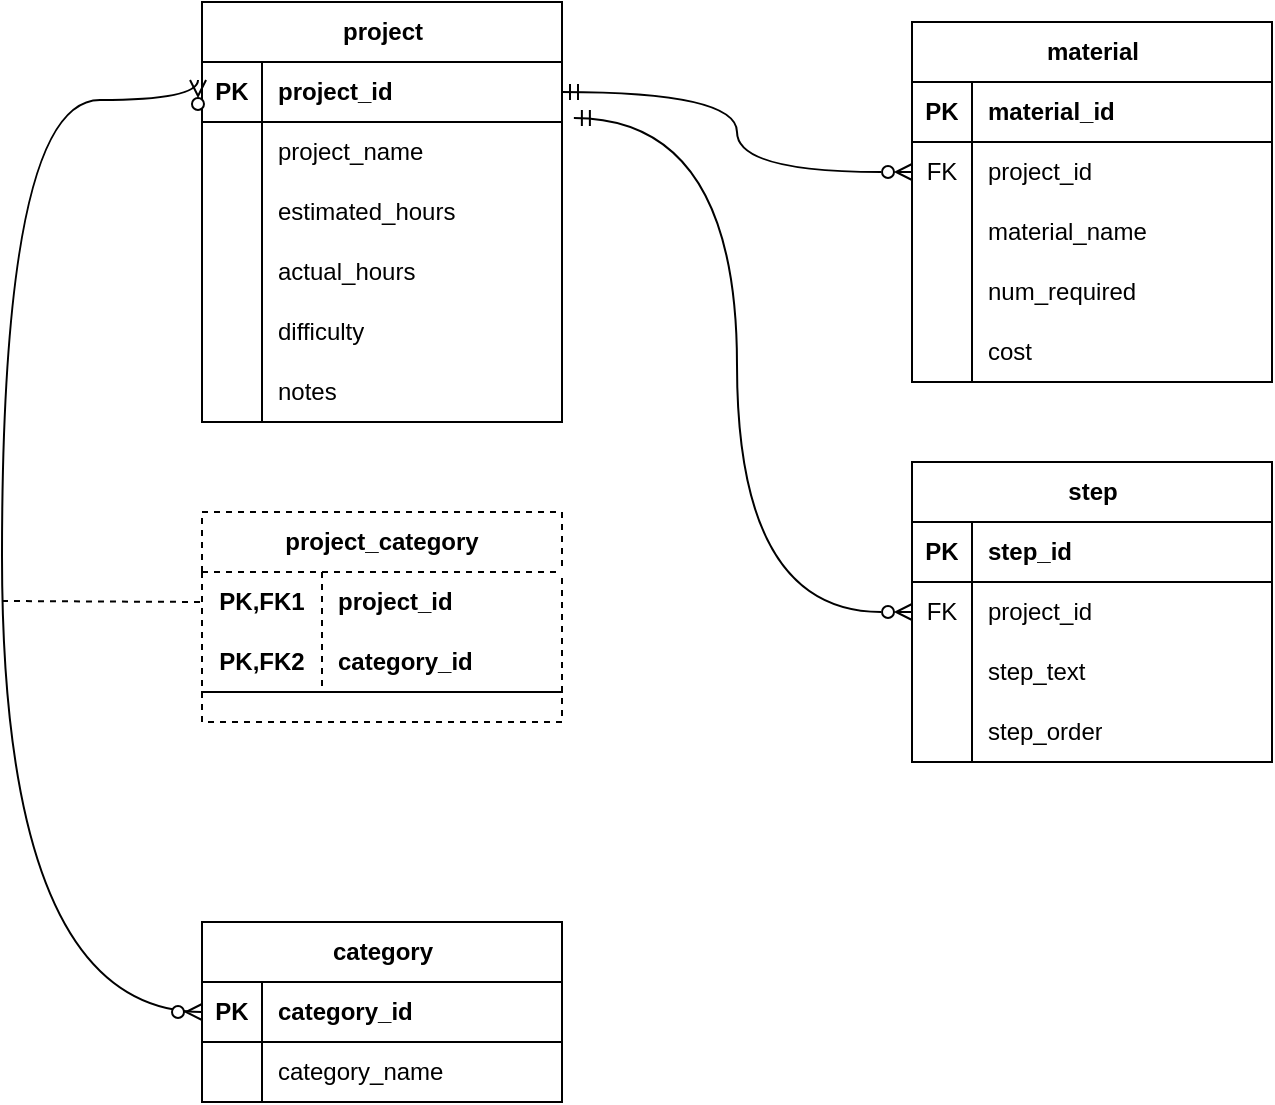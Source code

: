 <mxfile version="22.1.21" type="device">
  <diagram name="Page-1" id="52J21_Rpg7_fm1gOMvJc">
    <mxGraphModel dx="1418" dy="868" grid="1" gridSize="10" guides="1" tooltips="1" connect="1" arrows="1" fold="1" page="1" pageScale="1" pageWidth="850" pageHeight="1100" math="0" shadow="0">
      <root>
        <mxCell id="0" />
        <mxCell id="1" parent="0" />
        <mxCell id="lDdDvBPqw1QJ39cd_5K7-1" value="project" style="shape=table;startSize=30;container=1;collapsible=1;childLayout=tableLayout;fixedRows=1;rowLines=0;fontStyle=1;align=center;resizeLast=1;html=1;" parent="1" vertex="1">
          <mxGeometry x="150" y="90" width="180" height="210" as="geometry" />
        </mxCell>
        <mxCell id="lDdDvBPqw1QJ39cd_5K7-2" value="" style="shape=tableRow;horizontal=0;startSize=0;swimlaneHead=0;swimlaneBody=0;fillColor=none;collapsible=0;dropTarget=0;points=[[0,0.5],[1,0.5]];portConstraint=eastwest;top=0;left=0;right=0;bottom=1;" parent="lDdDvBPqw1QJ39cd_5K7-1" vertex="1">
          <mxGeometry y="30" width="180" height="30" as="geometry" />
        </mxCell>
        <mxCell id="lDdDvBPqw1QJ39cd_5K7-3" value="PK" style="shape=partialRectangle;connectable=0;fillColor=none;top=0;left=0;bottom=0;right=0;fontStyle=1;overflow=hidden;whiteSpace=wrap;html=1;" parent="lDdDvBPqw1QJ39cd_5K7-2" vertex="1">
          <mxGeometry width="30" height="30" as="geometry">
            <mxRectangle width="30" height="30" as="alternateBounds" />
          </mxGeometry>
        </mxCell>
        <mxCell id="lDdDvBPqw1QJ39cd_5K7-4" value="project_id" style="shape=partialRectangle;connectable=0;fillColor=none;top=0;left=0;bottom=0;right=0;align=left;spacingLeft=6;fontStyle=1;overflow=hidden;whiteSpace=wrap;html=1;" parent="lDdDvBPqw1QJ39cd_5K7-2" vertex="1">
          <mxGeometry x="30" width="150" height="30" as="geometry">
            <mxRectangle width="150" height="30" as="alternateBounds" />
          </mxGeometry>
        </mxCell>
        <mxCell id="lDdDvBPqw1QJ39cd_5K7-5" value="" style="shape=tableRow;horizontal=0;startSize=0;swimlaneHead=0;swimlaneBody=0;fillColor=none;collapsible=0;dropTarget=0;points=[[0,0.5],[1,0.5]];portConstraint=eastwest;top=0;left=0;right=0;bottom=0;" parent="lDdDvBPqw1QJ39cd_5K7-1" vertex="1">
          <mxGeometry y="60" width="180" height="30" as="geometry" />
        </mxCell>
        <mxCell id="lDdDvBPqw1QJ39cd_5K7-6" value="" style="shape=partialRectangle;connectable=0;fillColor=none;top=0;left=0;bottom=0;right=0;editable=1;overflow=hidden;whiteSpace=wrap;html=1;" parent="lDdDvBPqw1QJ39cd_5K7-5" vertex="1">
          <mxGeometry width="30" height="30" as="geometry">
            <mxRectangle width="30" height="30" as="alternateBounds" />
          </mxGeometry>
        </mxCell>
        <mxCell id="lDdDvBPqw1QJ39cd_5K7-7" value="project_name&lt;br&gt;" style="shape=partialRectangle;connectable=0;fillColor=none;top=0;left=0;bottom=0;right=0;align=left;spacingLeft=6;overflow=hidden;whiteSpace=wrap;html=1;" parent="lDdDvBPqw1QJ39cd_5K7-5" vertex="1">
          <mxGeometry x="30" width="150" height="30" as="geometry">
            <mxRectangle width="150" height="30" as="alternateBounds" />
          </mxGeometry>
        </mxCell>
        <mxCell id="lDdDvBPqw1QJ39cd_5K7-8" value="" style="shape=tableRow;horizontal=0;startSize=0;swimlaneHead=0;swimlaneBody=0;fillColor=none;collapsible=0;dropTarget=0;points=[[0,0.5],[1,0.5]];portConstraint=eastwest;top=0;left=0;right=0;bottom=0;" parent="lDdDvBPqw1QJ39cd_5K7-1" vertex="1">
          <mxGeometry y="90" width="180" height="30" as="geometry" />
        </mxCell>
        <mxCell id="lDdDvBPqw1QJ39cd_5K7-9" value="" style="shape=partialRectangle;connectable=0;fillColor=none;top=0;left=0;bottom=0;right=0;editable=1;overflow=hidden;whiteSpace=wrap;html=1;" parent="lDdDvBPqw1QJ39cd_5K7-8" vertex="1">
          <mxGeometry width="30" height="30" as="geometry">
            <mxRectangle width="30" height="30" as="alternateBounds" />
          </mxGeometry>
        </mxCell>
        <mxCell id="lDdDvBPqw1QJ39cd_5K7-10" value="estimated_hours" style="shape=partialRectangle;connectable=0;fillColor=none;top=0;left=0;bottom=0;right=0;align=left;spacingLeft=6;overflow=hidden;whiteSpace=wrap;html=1;" parent="lDdDvBPqw1QJ39cd_5K7-8" vertex="1">
          <mxGeometry x="30" width="150" height="30" as="geometry">
            <mxRectangle width="150" height="30" as="alternateBounds" />
          </mxGeometry>
        </mxCell>
        <mxCell id="lDdDvBPqw1QJ39cd_5K7-11" value="" style="shape=tableRow;horizontal=0;startSize=0;swimlaneHead=0;swimlaneBody=0;fillColor=none;collapsible=0;dropTarget=0;points=[[0,0.5],[1,0.5]];portConstraint=eastwest;top=0;left=0;right=0;bottom=0;" parent="lDdDvBPqw1QJ39cd_5K7-1" vertex="1">
          <mxGeometry y="120" width="180" height="30" as="geometry" />
        </mxCell>
        <mxCell id="lDdDvBPqw1QJ39cd_5K7-12" value="" style="shape=partialRectangle;connectable=0;fillColor=none;top=0;left=0;bottom=0;right=0;editable=1;overflow=hidden;whiteSpace=wrap;html=1;" parent="lDdDvBPqw1QJ39cd_5K7-11" vertex="1">
          <mxGeometry width="30" height="30" as="geometry">
            <mxRectangle width="30" height="30" as="alternateBounds" />
          </mxGeometry>
        </mxCell>
        <mxCell id="lDdDvBPqw1QJ39cd_5K7-13" value="actual_hours" style="shape=partialRectangle;connectable=0;fillColor=none;top=0;left=0;bottom=0;right=0;align=left;spacingLeft=6;overflow=hidden;whiteSpace=wrap;html=1;" parent="lDdDvBPqw1QJ39cd_5K7-11" vertex="1">
          <mxGeometry x="30" width="150" height="30" as="geometry">
            <mxRectangle width="150" height="30" as="alternateBounds" />
          </mxGeometry>
        </mxCell>
        <mxCell id="lDdDvBPqw1QJ39cd_5K7-17" style="shape=tableRow;horizontal=0;startSize=0;swimlaneHead=0;swimlaneBody=0;fillColor=none;collapsible=0;dropTarget=0;points=[[0,0.5],[1,0.5]];portConstraint=eastwest;top=0;left=0;right=0;bottom=0;" parent="lDdDvBPqw1QJ39cd_5K7-1" vertex="1">
          <mxGeometry y="150" width="180" height="30" as="geometry" />
        </mxCell>
        <mxCell id="lDdDvBPqw1QJ39cd_5K7-18" style="shape=partialRectangle;connectable=0;fillColor=none;top=0;left=0;bottom=0;right=0;editable=1;overflow=hidden;whiteSpace=wrap;html=1;" parent="lDdDvBPqw1QJ39cd_5K7-17" vertex="1">
          <mxGeometry width="30" height="30" as="geometry">
            <mxRectangle width="30" height="30" as="alternateBounds" />
          </mxGeometry>
        </mxCell>
        <mxCell id="lDdDvBPqw1QJ39cd_5K7-19" value="difficulty" style="shape=partialRectangle;connectable=0;fillColor=none;top=0;left=0;bottom=0;right=0;align=left;spacingLeft=6;overflow=hidden;whiteSpace=wrap;html=1;" parent="lDdDvBPqw1QJ39cd_5K7-17" vertex="1">
          <mxGeometry x="30" width="150" height="30" as="geometry">
            <mxRectangle width="150" height="30" as="alternateBounds" />
          </mxGeometry>
        </mxCell>
        <mxCell id="lDdDvBPqw1QJ39cd_5K7-14" style="shape=tableRow;horizontal=0;startSize=0;swimlaneHead=0;swimlaneBody=0;fillColor=none;collapsible=0;dropTarget=0;points=[[0,0.5],[1,0.5]];portConstraint=eastwest;top=0;left=0;right=0;bottom=0;" parent="lDdDvBPqw1QJ39cd_5K7-1" vertex="1">
          <mxGeometry y="180" width="180" height="30" as="geometry" />
        </mxCell>
        <mxCell id="lDdDvBPqw1QJ39cd_5K7-15" style="shape=partialRectangle;connectable=0;fillColor=none;top=0;left=0;bottom=0;right=0;editable=1;overflow=hidden;whiteSpace=wrap;html=1;" parent="lDdDvBPqw1QJ39cd_5K7-14" vertex="1">
          <mxGeometry width="30" height="30" as="geometry">
            <mxRectangle width="30" height="30" as="alternateBounds" />
          </mxGeometry>
        </mxCell>
        <mxCell id="lDdDvBPqw1QJ39cd_5K7-16" value="notes" style="shape=partialRectangle;connectable=0;fillColor=none;top=0;left=0;bottom=0;right=0;align=left;spacingLeft=6;overflow=hidden;whiteSpace=wrap;html=1;" parent="lDdDvBPqw1QJ39cd_5K7-14" vertex="1">
          <mxGeometry x="30" width="150" height="30" as="geometry">
            <mxRectangle width="150" height="30" as="alternateBounds" />
          </mxGeometry>
        </mxCell>
        <mxCell id="lDdDvBPqw1QJ39cd_5K7-20" value="material" style="shape=table;startSize=30;container=1;collapsible=1;childLayout=tableLayout;fixedRows=1;rowLines=0;fontStyle=1;align=center;resizeLast=1;html=1;" parent="1" vertex="1">
          <mxGeometry x="505" y="100" width="180" height="180" as="geometry" />
        </mxCell>
        <mxCell id="lDdDvBPqw1QJ39cd_5K7-21" value="" style="shape=tableRow;horizontal=0;startSize=0;swimlaneHead=0;swimlaneBody=0;fillColor=none;collapsible=0;dropTarget=0;points=[[0,0.5],[1,0.5]];portConstraint=eastwest;top=0;left=0;right=0;bottom=1;" parent="lDdDvBPqw1QJ39cd_5K7-20" vertex="1">
          <mxGeometry y="30" width="180" height="30" as="geometry" />
        </mxCell>
        <mxCell id="lDdDvBPqw1QJ39cd_5K7-22" value="PK" style="shape=partialRectangle;connectable=0;fillColor=none;top=0;left=0;bottom=0;right=0;fontStyle=1;overflow=hidden;whiteSpace=wrap;html=1;" parent="lDdDvBPqw1QJ39cd_5K7-21" vertex="1">
          <mxGeometry width="30" height="30" as="geometry">
            <mxRectangle width="30" height="30" as="alternateBounds" />
          </mxGeometry>
        </mxCell>
        <mxCell id="lDdDvBPqw1QJ39cd_5K7-23" value="material_id" style="shape=partialRectangle;connectable=0;fillColor=none;top=0;left=0;bottom=0;right=0;align=left;spacingLeft=6;fontStyle=1;overflow=hidden;whiteSpace=wrap;html=1;" parent="lDdDvBPqw1QJ39cd_5K7-21" vertex="1">
          <mxGeometry x="30" width="150" height="30" as="geometry">
            <mxRectangle width="150" height="30" as="alternateBounds" />
          </mxGeometry>
        </mxCell>
        <mxCell id="lDdDvBPqw1QJ39cd_5K7-24" value="" style="shape=tableRow;horizontal=0;startSize=0;swimlaneHead=0;swimlaneBody=0;fillColor=none;collapsible=0;dropTarget=0;points=[[0,0.5],[1,0.5]];portConstraint=eastwest;top=0;left=0;right=0;bottom=0;" parent="lDdDvBPqw1QJ39cd_5K7-20" vertex="1">
          <mxGeometry y="60" width="180" height="30" as="geometry" />
        </mxCell>
        <mxCell id="lDdDvBPqw1QJ39cd_5K7-25" value="FK" style="shape=partialRectangle;connectable=0;fillColor=none;top=0;left=0;bottom=0;right=0;editable=1;overflow=hidden;whiteSpace=wrap;html=1;" parent="lDdDvBPqw1QJ39cd_5K7-24" vertex="1">
          <mxGeometry width="30" height="30" as="geometry">
            <mxRectangle width="30" height="30" as="alternateBounds" />
          </mxGeometry>
        </mxCell>
        <mxCell id="lDdDvBPqw1QJ39cd_5K7-26" value="project_id" style="shape=partialRectangle;connectable=0;fillColor=none;top=0;left=0;bottom=0;right=0;align=left;spacingLeft=6;overflow=hidden;whiteSpace=wrap;html=1;" parent="lDdDvBPqw1QJ39cd_5K7-24" vertex="1">
          <mxGeometry x="30" width="150" height="30" as="geometry">
            <mxRectangle width="150" height="30" as="alternateBounds" />
          </mxGeometry>
        </mxCell>
        <mxCell id="lDdDvBPqw1QJ39cd_5K7-27" value="" style="shape=tableRow;horizontal=0;startSize=0;swimlaneHead=0;swimlaneBody=0;fillColor=none;collapsible=0;dropTarget=0;points=[[0,0.5],[1,0.5]];portConstraint=eastwest;top=0;left=0;right=0;bottom=0;" parent="lDdDvBPqw1QJ39cd_5K7-20" vertex="1">
          <mxGeometry y="90" width="180" height="30" as="geometry" />
        </mxCell>
        <mxCell id="lDdDvBPqw1QJ39cd_5K7-28" value="" style="shape=partialRectangle;connectable=0;fillColor=none;top=0;left=0;bottom=0;right=0;editable=1;overflow=hidden;whiteSpace=wrap;html=1;" parent="lDdDvBPqw1QJ39cd_5K7-27" vertex="1">
          <mxGeometry width="30" height="30" as="geometry">
            <mxRectangle width="30" height="30" as="alternateBounds" />
          </mxGeometry>
        </mxCell>
        <mxCell id="lDdDvBPqw1QJ39cd_5K7-29" value="material_name" style="shape=partialRectangle;connectable=0;fillColor=none;top=0;left=0;bottom=0;right=0;align=left;spacingLeft=6;overflow=hidden;whiteSpace=wrap;html=1;" parent="lDdDvBPqw1QJ39cd_5K7-27" vertex="1">
          <mxGeometry x="30" width="150" height="30" as="geometry">
            <mxRectangle width="150" height="30" as="alternateBounds" />
          </mxGeometry>
        </mxCell>
        <mxCell id="lDdDvBPqw1QJ39cd_5K7-30" value="" style="shape=tableRow;horizontal=0;startSize=0;swimlaneHead=0;swimlaneBody=0;fillColor=none;collapsible=0;dropTarget=0;points=[[0,0.5],[1,0.5]];portConstraint=eastwest;top=0;left=0;right=0;bottom=0;" parent="lDdDvBPqw1QJ39cd_5K7-20" vertex="1">
          <mxGeometry y="120" width="180" height="30" as="geometry" />
        </mxCell>
        <mxCell id="lDdDvBPqw1QJ39cd_5K7-31" value="" style="shape=partialRectangle;connectable=0;fillColor=none;top=0;left=0;bottom=0;right=0;editable=1;overflow=hidden;whiteSpace=wrap;html=1;" parent="lDdDvBPqw1QJ39cd_5K7-30" vertex="1">
          <mxGeometry width="30" height="30" as="geometry">
            <mxRectangle width="30" height="30" as="alternateBounds" />
          </mxGeometry>
        </mxCell>
        <mxCell id="lDdDvBPqw1QJ39cd_5K7-32" value="num_required" style="shape=partialRectangle;connectable=0;fillColor=none;top=0;left=0;bottom=0;right=0;align=left;spacingLeft=6;overflow=hidden;whiteSpace=wrap;html=1;" parent="lDdDvBPqw1QJ39cd_5K7-30" vertex="1">
          <mxGeometry x="30" width="150" height="30" as="geometry">
            <mxRectangle width="150" height="30" as="alternateBounds" />
          </mxGeometry>
        </mxCell>
        <mxCell id="lDdDvBPqw1QJ39cd_5K7-72" style="shape=tableRow;horizontal=0;startSize=0;swimlaneHead=0;swimlaneBody=0;fillColor=none;collapsible=0;dropTarget=0;points=[[0,0.5],[1,0.5]];portConstraint=eastwest;top=0;left=0;right=0;bottom=0;" parent="lDdDvBPqw1QJ39cd_5K7-20" vertex="1">
          <mxGeometry y="150" width="180" height="30" as="geometry" />
        </mxCell>
        <mxCell id="lDdDvBPqw1QJ39cd_5K7-73" style="shape=partialRectangle;connectable=0;fillColor=none;top=0;left=0;bottom=0;right=0;editable=1;overflow=hidden;whiteSpace=wrap;html=1;" parent="lDdDvBPqw1QJ39cd_5K7-72" vertex="1">
          <mxGeometry width="30" height="30" as="geometry">
            <mxRectangle width="30" height="30" as="alternateBounds" />
          </mxGeometry>
        </mxCell>
        <mxCell id="lDdDvBPqw1QJ39cd_5K7-74" value="cost" style="shape=partialRectangle;connectable=0;fillColor=none;top=0;left=0;bottom=0;right=0;align=left;spacingLeft=6;overflow=hidden;whiteSpace=wrap;html=1;" parent="lDdDvBPqw1QJ39cd_5K7-72" vertex="1">
          <mxGeometry x="30" width="150" height="30" as="geometry">
            <mxRectangle width="150" height="30" as="alternateBounds" />
          </mxGeometry>
        </mxCell>
        <mxCell id="lDdDvBPqw1QJ39cd_5K7-33" value="category" style="shape=table;startSize=30;container=1;collapsible=1;childLayout=tableLayout;fixedRows=1;rowLines=0;fontStyle=1;align=center;resizeLast=1;html=1;" parent="1" vertex="1">
          <mxGeometry x="150" y="550" width="180" height="90" as="geometry" />
        </mxCell>
        <mxCell id="lDdDvBPqw1QJ39cd_5K7-34" value="" style="shape=tableRow;horizontal=0;startSize=0;swimlaneHead=0;swimlaneBody=0;fillColor=none;collapsible=0;dropTarget=0;points=[[0,0.5],[1,0.5]];portConstraint=eastwest;top=0;left=0;right=0;bottom=1;" parent="lDdDvBPqw1QJ39cd_5K7-33" vertex="1">
          <mxGeometry y="30" width="180" height="30" as="geometry" />
        </mxCell>
        <mxCell id="lDdDvBPqw1QJ39cd_5K7-35" value="PK" style="shape=partialRectangle;connectable=0;fillColor=none;top=0;left=0;bottom=0;right=0;fontStyle=1;overflow=hidden;whiteSpace=wrap;html=1;" parent="lDdDvBPqw1QJ39cd_5K7-34" vertex="1">
          <mxGeometry width="30" height="30" as="geometry">
            <mxRectangle width="30" height="30" as="alternateBounds" />
          </mxGeometry>
        </mxCell>
        <mxCell id="lDdDvBPqw1QJ39cd_5K7-36" value="category_id" style="shape=partialRectangle;connectable=0;fillColor=none;top=0;left=0;bottom=0;right=0;align=left;spacingLeft=6;fontStyle=1;overflow=hidden;whiteSpace=wrap;html=1;" parent="lDdDvBPqw1QJ39cd_5K7-34" vertex="1">
          <mxGeometry x="30" width="150" height="30" as="geometry">
            <mxRectangle width="150" height="30" as="alternateBounds" />
          </mxGeometry>
        </mxCell>
        <mxCell id="lDdDvBPqw1QJ39cd_5K7-37" value="" style="shape=tableRow;horizontal=0;startSize=0;swimlaneHead=0;swimlaneBody=0;fillColor=none;collapsible=0;dropTarget=0;points=[[0,0.5],[1,0.5]];portConstraint=eastwest;top=0;left=0;right=0;bottom=0;" parent="lDdDvBPqw1QJ39cd_5K7-33" vertex="1">
          <mxGeometry y="60" width="180" height="30" as="geometry" />
        </mxCell>
        <mxCell id="lDdDvBPqw1QJ39cd_5K7-38" value="" style="shape=partialRectangle;connectable=0;fillColor=none;top=0;left=0;bottom=0;right=0;editable=1;overflow=hidden;whiteSpace=wrap;html=1;" parent="lDdDvBPqw1QJ39cd_5K7-37" vertex="1">
          <mxGeometry width="30" height="30" as="geometry">
            <mxRectangle width="30" height="30" as="alternateBounds" />
          </mxGeometry>
        </mxCell>
        <mxCell id="lDdDvBPqw1QJ39cd_5K7-39" value="category_name" style="shape=partialRectangle;connectable=0;fillColor=none;top=0;left=0;bottom=0;right=0;align=left;spacingLeft=6;overflow=hidden;whiteSpace=wrap;html=1;" parent="lDdDvBPqw1QJ39cd_5K7-37" vertex="1">
          <mxGeometry x="30" width="150" height="30" as="geometry">
            <mxRectangle width="150" height="30" as="alternateBounds" />
          </mxGeometry>
        </mxCell>
        <mxCell id="lDdDvBPqw1QJ39cd_5K7-46" value="step" style="shape=table;startSize=30;container=1;collapsible=1;childLayout=tableLayout;fixedRows=1;rowLines=0;fontStyle=1;align=center;resizeLast=1;html=1;" parent="1" vertex="1">
          <mxGeometry x="505" y="320" width="180" height="150" as="geometry" />
        </mxCell>
        <mxCell id="lDdDvBPqw1QJ39cd_5K7-47" value="" style="shape=tableRow;horizontal=0;startSize=0;swimlaneHead=0;swimlaneBody=0;fillColor=none;collapsible=0;dropTarget=0;points=[[0,0.5],[1,0.5]];portConstraint=eastwest;top=0;left=0;right=0;bottom=1;" parent="lDdDvBPqw1QJ39cd_5K7-46" vertex="1">
          <mxGeometry y="30" width="180" height="30" as="geometry" />
        </mxCell>
        <mxCell id="lDdDvBPqw1QJ39cd_5K7-48" value="PK" style="shape=partialRectangle;connectable=0;fillColor=none;top=0;left=0;bottom=0;right=0;fontStyle=1;overflow=hidden;whiteSpace=wrap;html=1;" parent="lDdDvBPqw1QJ39cd_5K7-47" vertex="1">
          <mxGeometry width="30" height="30" as="geometry">
            <mxRectangle width="30" height="30" as="alternateBounds" />
          </mxGeometry>
        </mxCell>
        <mxCell id="lDdDvBPqw1QJ39cd_5K7-49" value="step_id" style="shape=partialRectangle;connectable=0;fillColor=none;top=0;left=0;bottom=0;right=0;align=left;spacingLeft=6;fontStyle=1;overflow=hidden;whiteSpace=wrap;html=1;" parent="lDdDvBPqw1QJ39cd_5K7-47" vertex="1">
          <mxGeometry x="30" width="150" height="30" as="geometry">
            <mxRectangle width="150" height="30" as="alternateBounds" />
          </mxGeometry>
        </mxCell>
        <mxCell id="lDdDvBPqw1QJ39cd_5K7-50" value="" style="shape=tableRow;horizontal=0;startSize=0;swimlaneHead=0;swimlaneBody=0;fillColor=none;collapsible=0;dropTarget=0;points=[[0,0.5],[1,0.5]];portConstraint=eastwest;top=0;left=0;right=0;bottom=0;" parent="lDdDvBPqw1QJ39cd_5K7-46" vertex="1">
          <mxGeometry y="60" width="180" height="30" as="geometry" />
        </mxCell>
        <mxCell id="lDdDvBPqw1QJ39cd_5K7-51" value="FK" style="shape=partialRectangle;connectable=0;fillColor=none;top=0;left=0;bottom=0;right=0;editable=1;overflow=hidden;whiteSpace=wrap;html=1;" parent="lDdDvBPqw1QJ39cd_5K7-50" vertex="1">
          <mxGeometry width="30" height="30" as="geometry">
            <mxRectangle width="30" height="30" as="alternateBounds" />
          </mxGeometry>
        </mxCell>
        <mxCell id="lDdDvBPqw1QJ39cd_5K7-52" value="project_id" style="shape=partialRectangle;connectable=0;fillColor=none;top=0;left=0;bottom=0;right=0;align=left;spacingLeft=6;overflow=hidden;whiteSpace=wrap;html=1;" parent="lDdDvBPqw1QJ39cd_5K7-50" vertex="1">
          <mxGeometry x="30" width="150" height="30" as="geometry">
            <mxRectangle width="150" height="30" as="alternateBounds" />
          </mxGeometry>
        </mxCell>
        <mxCell id="lDdDvBPqw1QJ39cd_5K7-53" value="" style="shape=tableRow;horizontal=0;startSize=0;swimlaneHead=0;swimlaneBody=0;fillColor=none;collapsible=0;dropTarget=0;points=[[0,0.5],[1,0.5]];portConstraint=eastwest;top=0;left=0;right=0;bottom=0;" parent="lDdDvBPqw1QJ39cd_5K7-46" vertex="1">
          <mxGeometry y="90" width="180" height="30" as="geometry" />
        </mxCell>
        <mxCell id="lDdDvBPqw1QJ39cd_5K7-54" value="" style="shape=partialRectangle;connectable=0;fillColor=none;top=0;left=0;bottom=0;right=0;editable=1;overflow=hidden;whiteSpace=wrap;html=1;" parent="lDdDvBPqw1QJ39cd_5K7-53" vertex="1">
          <mxGeometry width="30" height="30" as="geometry">
            <mxRectangle width="30" height="30" as="alternateBounds" />
          </mxGeometry>
        </mxCell>
        <mxCell id="lDdDvBPqw1QJ39cd_5K7-55" value="step_text" style="shape=partialRectangle;connectable=0;fillColor=none;top=0;left=0;bottom=0;right=0;align=left;spacingLeft=6;overflow=hidden;whiteSpace=wrap;html=1;" parent="lDdDvBPqw1QJ39cd_5K7-53" vertex="1">
          <mxGeometry x="30" width="150" height="30" as="geometry">
            <mxRectangle width="150" height="30" as="alternateBounds" />
          </mxGeometry>
        </mxCell>
        <mxCell id="lDdDvBPqw1QJ39cd_5K7-56" value="" style="shape=tableRow;horizontal=0;startSize=0;swimlaneHead=0;swimlaneBody=0;fillColor=none;collapsible=0;dropTarget=0;points=[[0,0.5],[1,0.5]];portConstraint=eastwest;top=0;left=0;right=0;bottom=0;" parent="lDdDvBPqw1QJ39cd_5K7-46" vertex="1">
          <mxGeometry y="120" width="180" height="30" as="geometry" />
        </mxCell>
        <mxCell id="lDdDvBPqw1QJ39cd_5K7-57" value="" style="shape=partialRectangle;connectable=0;fillColor=none;top=0;left=0;bottom=0;right=0;editable=1;overflow=hidden;whiteSpace=wrap;html=1;" parent="lDdDvBPqw1QJ39cd_5K7-56" vertex="1">
          <mxGeometry width="30" height="30" as="geometry">
            <mxRectangle width="30" height="30" as="alternateBounds" />
          </mxGeometry>
        </mxCell>
        <mxCell id="lDdDvBPqw1QJ39cd_5K7-58" value="step_order" style="shape=partialRectangle;connectable=0;fillColor=none;top=0;left=0;bottom=0;right=0;align=left;spacingLeft=6;overflow=hidden;whiteSpace=wrap;html=1;" parent="lDdDvBPqw1QJ39cd_5K7-56" vertex="1">
          <mxGeometry x="30" width="150" height="30" as="geometry">
            <mxRectangle width="150" height="30" as="alternateBounds" />
          </mxGeometry>
        </mxCell>
        <mxCell id="lDdDvBPqw1QJ39cd_5K7-59" value="project_category" style="shape=table;startSize=30;container=1;collapsible=1;childLayout=tableLayout;fixedRows=1;rowLines=0;fontStyle=1;align=center;resizeLast=1;html=1;whiteSpace=wrap;dashed=1;" parent="1" vertex="1">
          <mxGeometry x="150" y="345" width="180" height="105" as="geometry" />
        </mxCell>
        <mxCell id="lDdDvBPqw1QJ39cd_5K7-60" value="" style="shape=tableRow;horizontal=0;startSize=0;swimlaneHead=0;swimlaneBody=0;fillColor=none;collapsible=0;dropTarget=0;points=[[0,0.5],[1,0.5]];portConstraint=eastwest;top=0;left=0;right=0;bottom=0;html=1;" parent="lDdDvBPqw1QJ39cd_5K7-59" vertex="1">
          <mxGeometry y="30" width="180" height="30" as="geometry" />
        </mxCell>
        <mxCell id="lDdDvBPqw1QJ39cd_5K7-61" value="PK,FK1" style="shape=partialRectangle;connectable=0;fillColor=none;top=0;left=0;bottom=0;right=0;fontStyle=1;overflow=hidden;html=1;whiteSpace=wrap;" parent="lDdDvBPqw1QJ39cd_5K7-60" vertex="1">
          <mxGeometry width="60" height="30" as="geometry">
            <mxRectangle width="60" height="30" as="alternateBounds" />
          </mxGeometry>
        </mxCell>
        <mxCell id="lDdDvBPqw1QJ39cd_5K7-62" value="project_id" style="shape=partialRectangle;connectable=0;fillColor=none;top=0;left=0;bottom=0;right=0;align=left;spacingLeft=6;fontStyle=1;overflow=hidden;html=1;whiteSpace=wrap;" parent="lDdDvBPqw1QJ39cd_5K7-60" vertex="1">
          <mxGeometry x="60" width="120" height="30" as="geometry">
            <mxRectangle width="120" height="30" as="alternateBounds" />
          </mxGeometry>
        </mxCell>
        <mxCell id="lDdDvBPqw1QJ39cd_5K7-63" value="" style="shape=tableRow;horizontal=0;startSize=0;swimlaneHead=0;swimlaneBody=0;fillColor=none;collapsible=0;dropTarget=0;points=[[0,0.5],[1,0.5]];portConstraint=eastwest;top=0;left=0;right=0;bottom=1;html=1;" parent="lDdDvBPqw1QJ39cd_5K7-59" vertex="1">
          <mxGeometry y="60" width="180" height="30" as="geometry" />
        </mxCell>
        <mxCell id="lDdDvBPqw1QJ39cd_5K7-64" value="PK,FK2" style="shape=partialRectangle;connectable=0;fillColor=none;top=0;left=0;bottom=0;right=0;fontStyle=1;overflow=hidden;html=1;whiteSpace=wrap;" parent="lDdDvBPqw1QJ39cd_5K7-63" vertex="1">
          <mxGeometry width="60" height="30" as="geometry">
            <mxRectangle width="60" height="30" as="alternateBounds" />
          </mxGeometry>
        </mxCell>
        <mxCell id="lDdDvBPqw1QJ39cd_5K7-65" value="category_id" style="shape=partialRectangle;connectable=0;fillColor=none;top=0;left=0;bottom=0;right=0;align=left;spacingLeft=6;fontStyle=1;overflow=hidden;html=1;whiteSpace=wrap;" parent="lDdDvBPqw1QJ39cd_5K7-63" vertex="1">
          <mxGeometry x="60" width="120" height="30" as="geometry">
            <mxRectangle width="120" height="30" as="alternateBounds" />
          </mxGeometry>
        </mxCell>
        <mxCell id="xAcJCb7g5Zn3K3t0HCbL-1" value="" style="edgeStyle=orthogonalEdgeStyle;fontSize=12;html=1;endArrow=ERzeroToMany;endFill=1;startArrow=ERzeroToMany;rounded=0;curved=1;entryX=-0.011;entryY=0.3;entryDx=0;entryDy=0;entryPerimeter=0;exitX=0;exitY=0.5;exitDx=0;exitDy=0;" parent="1" source="lDdDvBPqw1QJ39cd_5K7-34" target="lDdDvBPqw1QJ39cd_5K7-2" edge="1">
          <mxGeometry width="100" height="100" relative="1" as="geometry">
            <mxPoint x="20" y="250" as="sourcePoint" />
            <mxPoint x="120" y="150" as="targetPoint" />
            <Array as="points">
              <mxPoint x="50" y="595" />
              <mxPoint x="50" y="139" />
            </Array>
          </mxGeometry>
        </mxCell>
        <mxCell id="xAcJCb7g5Zn3K3t0HCbL-5" value="" style="endArrow=none;html=1;rounded=0;entryX=0;entryY=0.5;entryDx=0;entryDy=0;dashed=1;" parent="1" target="lDdDvBPqw1QJ39cd_5K7-60" edge="1">
          <mxGeometry relative="1" as="geometry">
            <mxPoint x="50" y="389.5" as="sourcePoint" />
            <mxPoint x="140" y="390" as="targetPoint" />
          </mxGeometry>
        </mxCell>
        <mxCell id="xAcJCb7g5Zn3K3t0HCbL-6" value="" style="edgeStyle=orthogonalEdgeStyle;fontSize=12;html=1;endArrow=ERzeroToMany;startArrow=ERmandOne;rounded=0;curved=1;exitX=1;exitY=0.5;exitDx=0;exitDy=0;entryX=0;entryY=0.5;entryDx=0;entryDy=0;endFill=0;" parent="1" source="lDdDvBPqw1QJ39cd_5K7-2" target="lDdDvBPqw1QJ39cd_5K7-24" edge="1">
          <mxGeometry width="100" height="100" relative="1" as="geometry">
            <mxPoint x="360" y="160" as="sourcePoint" />
            <mxPoint x="460" y="60" as="targetPoint" />
          </mxGeometry>
        </mxCell>
        <mxCell id="xAcJCb7g5Zn3K3t0HCbL-8" value="" style="edgeStyle=orthogonalEdgeStyle;fontSize=12;html=1;endArrow=ERzeroToMany;startArrow=ERmandOne;rounded=0;curved=1;exitX=1.033;exitY=0.933;exitDx=0;exitDy=0;entryX=0;entryY=0.5;entryDx=0;entryDy=0;endFill=0;exitPerimeter=0;" parent="1" source="lDdDvBPqw1QJ39cd_5K7-2" target="lDdDvBPqw1QJ39cd_5K7-50" edge="1">
          <mxGeometry width="100" height="100" relative="1" as="geometry">
            <mxPoint x="340" y="155" as="sourcePoint" />
            <mxPoint x="515" y="185" as="targetPoint" />
          </mxGeometry>
        </mxCell>
      </root>
    </mxGraphModel>
  </diagram>
</mxfile>

